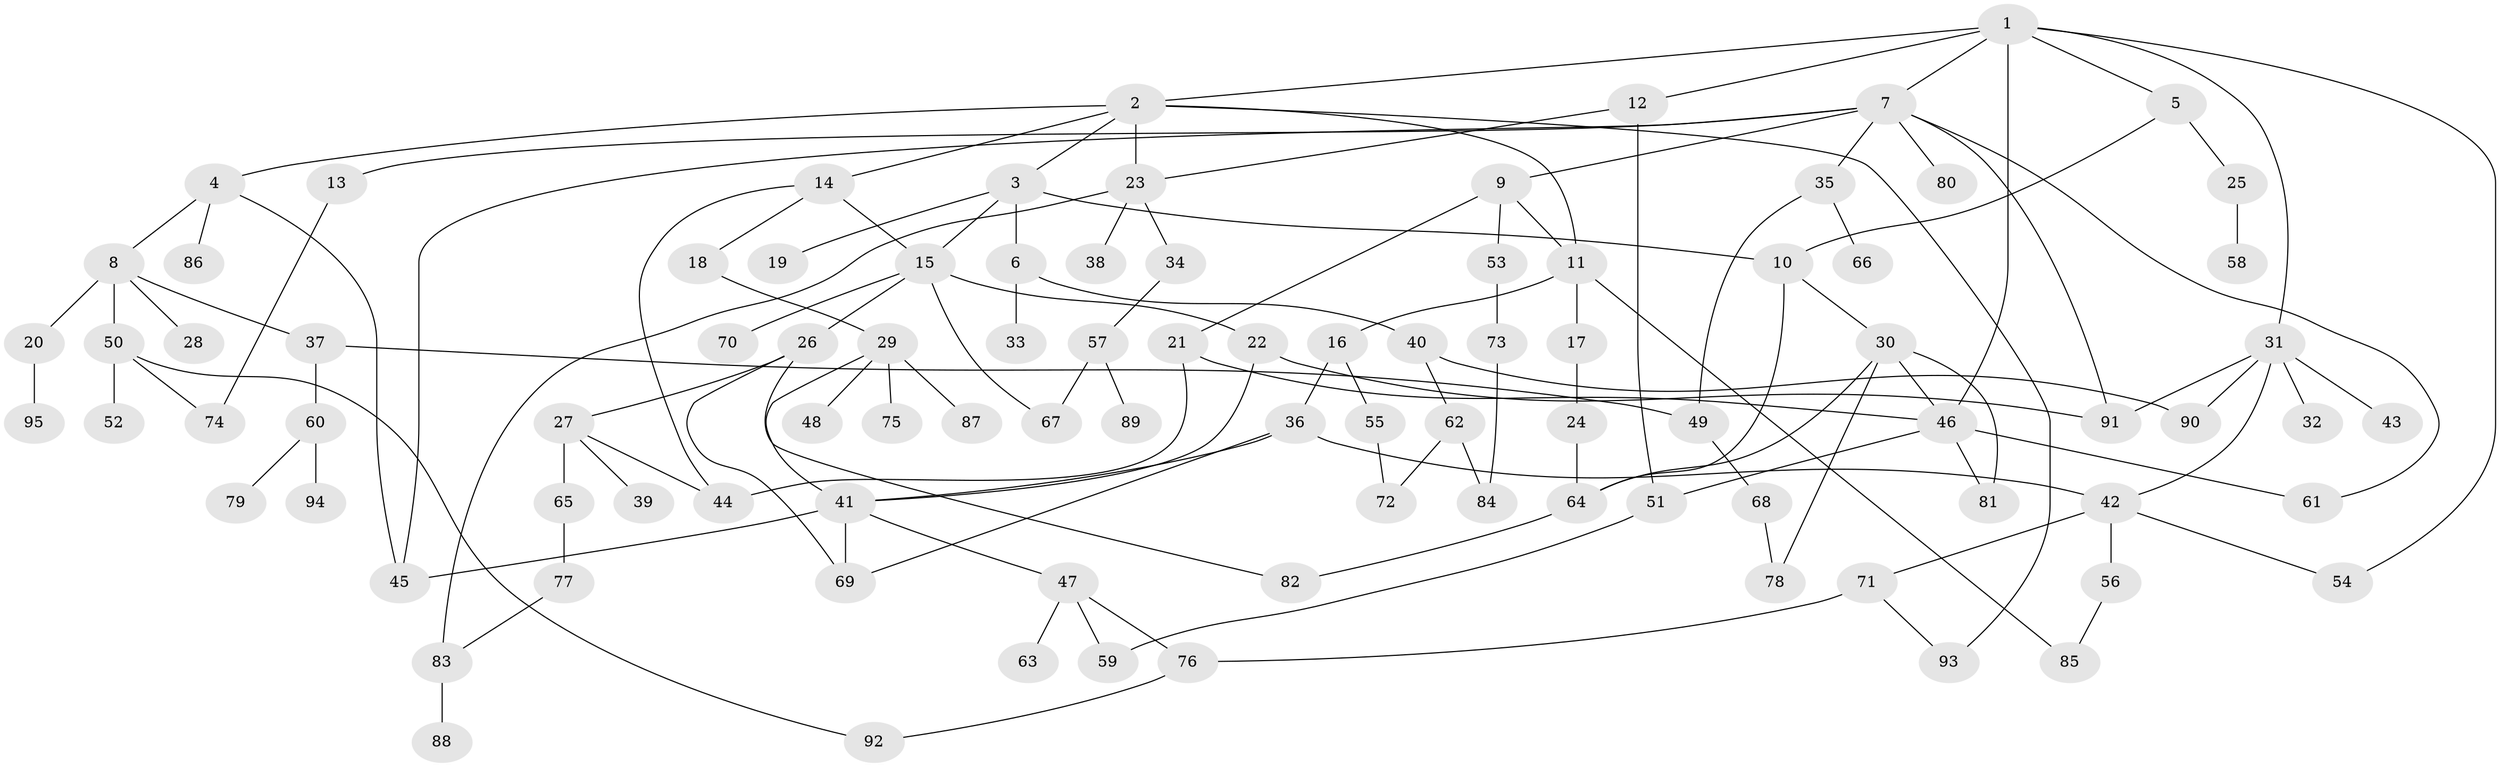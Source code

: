// Generated by graph-tools (version 1.1) at 2025/00/03/09/25 03:00:59]
// undirected, 95 vertices, 131 edges
graph export_dot {
graph [start="1"]
  node [color=gray90,style=filled];
  1;
  2;
  3;
  4;
  5;
  6;
  7;
  8;
  9;
  10;
  11;
  12;
  13;
  14;
  15;
  16;
  17;
  18;
  19;
  20;
  21;
  22;
  23;
  24;
  25;
  26;
  27;
  28;
  29;
  30;
  31;
  32;
  33;
  34;
  35;
  36;
  37;
  38;
  39;
  40;
  41;
  42;
  43;
  44;
  45;
  46;
  47;
  48;
  49;
  50;
  51;
  52;
  53;
  54;
  55;
  56;
  57;
  58;
  59;
  60;
  61;
  62;
  63;
  64;
  65;
  66;
  67;
  68;
  69;
  70;
  71;
  72;
  73;
  74;
  75;
  76;
  77;
  78;
  79;
  80;
  81;
  82;
  83;
  84;
  85;
  86;
  87;
  88;
  89;
  90;
  91;
  92;
  93;
  94;
  95;
  1 -- 2;
  1 -- 5;
  1 -- 7;
  1 -- 12;
  1 -- 31;
  1 -- 54;
  1 -- 46;
  2 -- 3;
  2 -- 4;
  2 -- 11;
  2 -- 14;
  2 -- 23;
  2 -- 93;
  3 -- 6;
  3 -- 19;
  3 -- 10;
  3 -- 15;
  4 -- 8;
  4 -- 45;
  4 -- 86;
  5 -- 10;
  5 -- 25;
  6 -- 33;
  6 -- 40;
  7 -- 9;
  7 -- 13;
  7 -- 35;
  7 -- 80;
  7 -- 45;
  7 -- 61;
  7 -- 91;
  8 -- 20;
  8 -- 28;
  8 -- 37;
  8 -- 50;
  9 -- 21;
  9 -- 53;
  9 -- 11;
  10 -- 30;
  10 -- 64;
  11 -- 16;
  11 -- 17;
  11 -- 85;
  12 -- 23;
  12 -- 51;
  13 -- 74;
  14 -- 15;
  14 -- 18;
  14 -- 44;
  15 -- 22;
  15 -- 26;
  15 -- 70;
  15 -- 67;
  16 -- 36;
  16 -- 55;
  17 -- 24;
  18 -- 29;
  20 -- 95;
  21 -- 44;
  21 -- 46;
  22 -- 41;
  22 -- 91;
  23 -- 34;
  23 -- 38;
  23 -- 83;
  24 -- 64;
  25 -- 58;
  26 -- 27;
  26 -- 82;
  26 -- 69;
  27 -- 39;
  27 -- 44;
  27 -- 65;
  29 -- 48;
  29 -- 75;
  29 -- 87;
  29 -- 41;
  30 -- 46;
  30 -- 78;
  30 -- 81;
  30 -- 64;
  31 -- 32;
  31 -- 43;
  31 -- 91;
  31 -- 90;
  31 -- 42;
  34 -- 57;
  35 -- 66;
  35 -- 49;
  36 -- 42;
  36 -- 69;
  36 -- 41;
  37 -- 49;
  37 -- 60;
  40 -- 62;
  40 -- 90;
  41 -- 47;
  41 -- 69;
  41 -- 45;
  42 -- 54;
  42 -- 56;
  42 -- 71;
  46 -- 51;
  46 -- 61;
  46 -- 81;
  47 -- 63;
  47 -- 76;
  47 -- 59;
  49 -- 68;
  50 -- 52;
  50 -- 74;
  50 -- 92;
  51 -- 59;
  53 -- 73;
  55 -- 72;
  56 -- 85;
  57 -- 67;
  57 -- 89;
  60 -- 79;
  60 -- 94;
  62 -- 72;
  62 -- 84;
  64 -- 82;
  65 -- 77;
  68 -- 78;
  71 -- 76;
  71 -- 93;
  73 -- 84;
  76 -- 92;
  77 -- 83;
  83 -- 88;
}
